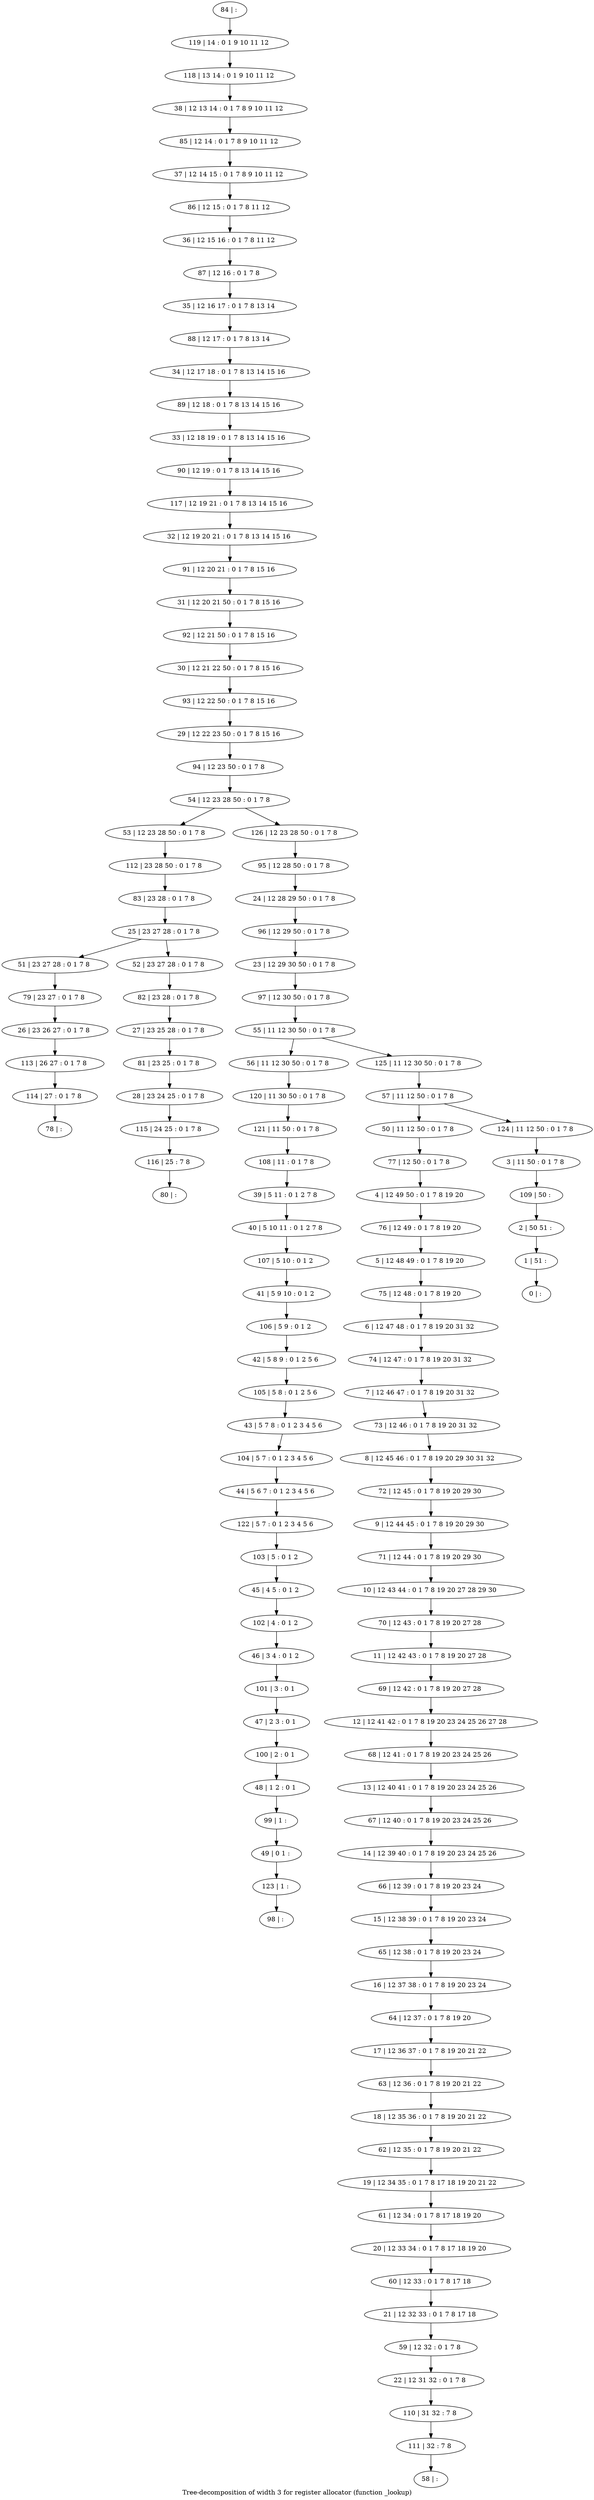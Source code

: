 digraph G {
graph [label="Tree-decomposition of width 3 for register allocator (function _lookup)"]
0[label="0 | : "];
1[label="1 | 51 : "];
2[label="2 | 50 51 : "];
3[label="3 | 11 50 : 0 1 7 8 "];
4[label="4 | 12 49 50 : 0 1 7 8 19 20 "];
5[label="5 | 12 48 49 : 0 1 7 8 19 20 "];
6[label="6 | 12 47 48 : 0 1 7 8 19 20 31 32 "];
7[label="7 | 12 46 47 : 0 1 7 8 19 20 31 32 "];
8[label="8 | 12 45 46 : 0 1 7 8 19 20 29 30 31 32 "];
9[label="9 | 12 44 45 : 0 1 7 8 19 20 29 30 "];
10[label="10 | 12 43 44 : 0 1 7 8 19 20 27 28 29 30 "];
11[label="11 | 12 42 43 : 0 1 7 8 19 20 27 28 "];
12[label="12 | 12 41 42 : 0 1 7 8 19 20 23 24 25 26 27 28 "];
13[label="13 | 12 40 41 : 0 1 7 8 19 20 23 24 25 26 "];
14[label="14 | 12 39 40 : 0 1 7 8 19 20 23 24 25 26 "];
15[label="15 | 12 38 39 : 0 1 7 8 19 20 23 24 "];
16[label="16 | 12 37 38 : 0 1 7 8 19 20 23 24 "];
17[label="17 | 12 36 37 : 0 1 7 8 19 20 21 22 "];
18[label="18 | 12 35 36 : 0 1 7 8 19 20 21 22 "];
19[label="19 | 12 34 35 : 0 1 7 8 17 18 19 20 21 22 "];
20[label="20 | 12 33 34 : 0 1 7 8 17 18 19 20 "];
21[label="21 | 12 32 33 : 0 1 7 8 17 18 "];
22[label="22 | 12 31 32 : 0 1 7 8 "];
23[label="23 | 12 29 30 50 : 0 1 7 8 "];
24[label="24 | 12 28 29 50 : 0 1 7 8 "];
25[label="25 | 23 27 28 : 0 1 7 8 "];
26[label="26 | 23 26 27 : 0 1 7 8 "];
27[label="27 | 23 25 28 : 0 1 7 8 "];
28[label="28 | 23 24 25 : 0 1 7 8 "];
29[label="29 | 12 22 23 50 : 0 1 7 8 15 16 "];
30[label="30 | 12 21 22 50 : 0 1 7 8 15 16 "];
31[label="31 | 12 20 21 50 : 0 1 7 8 15 16 "];
32[label="32 | 12 19 20 21 : 0 1 7 8 13 14 15 16 "];
33[label="33 | 12 18 19 : 0 1 7 8 13 14 15 16 "];
34[label="34 | 12 17 18 : 0 1 7 8 13 14 15 16 "];
35[label="35 | 12 16 17 : 0 1 7 8 13 14 "];
36[label="36 | 12 15 16 : 0 1 7 8 11 12 "];
37[label="37 | 12 14 15 : 0 1 7 8 9 10 11 12 "];
38[label="38 | 12 13 14 : 0 1 7 8 9 10 11 12 "];
39[label="39 | 5 11 : 0 1 2 7 8 "];
40[label="40 | 5 10 11 : 0 1 2 7 8 "];
41[label="41 | 5 9 10 : 0 1 2 "];
42[label="42 | 5 8 9 : 0 1 2 5 6 "];
43[label="43 | 5 7 8 : 0 1 2 3 4 5 6 "];
44[label="44 | 5 6 7 : 0 1 2 3 4 5 6 "];
45[label="45 | 4 5 : 0 1 2 "];
46[label="46 | 3 4 : 0 1 2 "];
47[label="47 | 2 3 : 0 1 "];
48[label="48 | 1 2 : 0 1 "];
49[label="49 | 0 1 : "];
50[label="50 | 11 12 50 : 0 1 7 8 "];
51[label="51 | 23 27 28 : 0 1 7 8 "];
52[label="52 | 23 27 28 : 0 1 7 8 "];
53[label="53 | 12 23 28 50 : 0 1 7 8 "];
54[label="54 | 12 23 28 50 : 0 1 7 8 "];
55[label="55 | 11 12 30 50 : 0 1 7 8 "];
56[label="56 | 11 12 30 50 : 0 1 7 8 "];
57[label="57 | 11 12 50 : 0 1 7 8 "];
58[label="58 | : "];
59[label="59 | 12 32 : 0 1 7 8 "];
60[label="60 | 12 33 : 0 1 7 8 17 18 "];
61[label="61 | 12 34 : 0 1 7 8 17 18 19 20 "];
62[label="62 | 12 35 : 0 1 7 8 19 20 21 22 "];
63[label="63 | 12 36 : 0 1 7 8 19 20 21 22 "];
64[label="64 | 12 37 : 0 1 7 8 19 20 "];
65[label="65 | 12 38 : 0 1 7 8 19 20 23 24 "];
66[label="66 | 12 39 : 0 1 7 8 19 20 23 24 "];
67[label="67 | 12 40 : 0 1 7 8 19 20 23 24 25 26 "];
68[label="68 | 12 41 : 0 1 7 8 19 20 23 24 25 26 "];
69[label="69 | 12 42 : 0 1 7 8 19 20 27 28 "];
70[label="70 | 12 43 : 0 1 7 8 19 20 27 28 "];
71[label="71 | 12 44 : 0 1 7 8 19 20 29 30 "];
72[label="72 | 12 45 : 0 1 7 8 19 20 29 30 "];
73[label="73 | 12 46 : 0 1 7 8 19 20 31 32 "];
74[label="74 | 12 47 : 0 1 7 8 19 20 31 32 "];
75[label="75 | 12 48 : 0 1 7 8 19 20 "];
76[label="76 | 12 49 : 0 1 7 8 19 20 "];
77[label="77 | 12 50 : 0 1 7 8 "];
78[label="78 | : "];
79[label="79 | 23 27 : 0 1 7 8 "];
80[label="80 | : "];
81[label="81 | 23 25 : 0 1 7 8 "];
82[label="82 | 23 28 : 0 1 7 8 "];
83[label="83 | 23 28 : 0 1 7 8 "];
84[label="84 | : "];
85[label="85 | 12 14 : 0 1 7 8 9 10 11 12 "];
86[label="86 | 12 15 : 0 1 7 8 11 12 "];
87[label="87 | 12 16 : 0 1 7 8 "];
88[label="88 | 12 17 : 0 1 7 8 13 14 "];
89[label="89 | 12 18 : 0 1 7 8 13 14 15 16 "];
90[label="90 | 12 19 : 0 1 7 8 13 14 15 16 "];
91[label="91 | 12 20 21 : 0 1 7 8 15 16 "];
92[label="92 | 12 21 50 : 0 1 7 8 15 16 "];
93[label="93 | 12 22 50 : 0 1 7 8 15 16 "];
94[label="94 | 12 23 50 : 0 1 7 8 "];
95[label="95 | 12 28 50 : 0 1 7 8 "];
96[label="96 | 12 29 50 : 0 1 7 8 "];
97[label="97 | 12 30 50 : 0 1 7 8 "];
98[label="98 | : "];
99[label="99 | 1 : "];
100[label="100 | 2 : 0 1 "];
101[label="101 | 3 : 0 1 "];
102[label="102 | 4 : 0 1 2 "];
103[label="103 | 5 : 0 1 2 "];
104[label="104 | 5 7 : 0 1 2 3 4 5 6 "];
105[label="105 | 5 8 : 0 1 2 5 6 "];
106[label="106 | 5 9 : 0 1 2 "];
107[label="107 | 5 10 : 0 1 2 "];
108[label="108 | 11 : 0 1 7 8 "];
109[label="109 | 50 : "];
110[label="110 | 31 32 : 7 8 "];
111[label="111 | 32 : 7 8 "];
112[label="112 | 23 28 50 : 0 1 7 8 "];
113[label="113 | 26 27 : 0 1 7 8 "];
114[label="114 | 27 : 0 1 7 8 "];
115[label="115 | 24 25 : 0 1 7 8 "];
116[label="116 | 25 : 7 8 "];
117[label="117 | 12 19 21 : 0 1 7 8 13 14 15 16 "];
118[label="118 | 13 14 : 0 1 9 10 11 12 "];
119[label="119 | 14 : 0 1 9 10 11 12 "];
120[label="120 | 11 30 50 : 0 1 7 8 "];
121[label="121 | 11 50 : 0 1 7 8 "];
122[label="122 | 5 7 : 0 1 2 3 4 5 6 "];
123[label="123 | 1 : "];
124[label="124 | 11 12 50 : 0 1 7 8 "];
125[label="125 | 11 12 30 50 : 0 1 7 8 "];
126[label="126 | 12 23 28 50 : 0 1 7 8 "];
39->40 ;
25->51 ;
25->52 ;
59->22 ;
21->59 ;
60->21 ;
20->60 ;
61->20 ;
19->61 ;
62->19 ;
18->62 ;
63->18 ;
17->63 ;
64->17 ;
16->64 ;
65->16 ;
15->65 ;
66->15 ;
14->66 ;
67->14 ;
13->67 ;
68->13 ;
12->68 ;
69->12 ;
11->69 ;
70->11 ;
10->70 ;
71->10 ;
9->71 ;
72->9 ;
8->72 ;
73->8 ;
7->73 ;
74->7 ;
6->74 ;
75->6 ;
5->75 ;
76->5 ;
4->76 ;
77->4 ;
50->77 ;
79->26 ;
51->79 ;
81->28 ;
27->81 ;
82->27 ;
52->82 ;
83->25 ;
99->49 ;
48->99 ;
100->48 ;
47->100 ;
101->47 ;
46->101 ;
102->46 ;
45->102 ;
103->45 ;
104->44 ;
43->104 ;
105->43 ;
42->105 ;
106->42 ;
41->106 ;
107->41 ;
40->107 ;
108->39 ;
22->110 ;
111->58 ;
110->111 ;
112->83 ;
53->112 ;
26->113 ;
114->78 ;
113->114 ;
28->115 ;
116->80 ;
115->116 ;
56->120 ;
121->108 ;
120->121 ;
122->103 ;
44->122 ;
123->98 ;
49->123 ;
84->119 ;
119->118 ;
118->38 ;
38->85 ;
85->37 ;
37->86 ;
86->36 ;
36->87 ;
87->35 ;
35->88 ;
88->34 ;
34->89 ;
89->33 ;
33->90 ;
90->117 ;
117->32 ;
32->91 ;
91->31 ;
31->92 ;
92->30 ;
30->93 ;
93->29 ;
29->94 ;
94->54 ;
95->24 ;
24->96 ;
96->23 ;
23->97 ;
97->55 ;
3->109 ;
109->2 ;
2->1 ;
1->0 ;
124->3 ;
125->57 ;
126->95 ;
57->50 ;
57->124 ;
55->56 ;
55->125 ;
54->53 ;
54->126 ;
}
